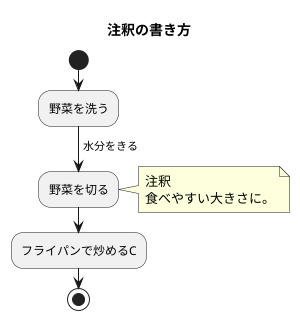 @startuml 注釈
title 注釈の書き方
start
:野菜を洗う;
-> 水分をきる;
:野菜を切る;
note right
注釈
食べやすい大きさに。
end note
:フライパンで炒めるC;
stop
@enduml
